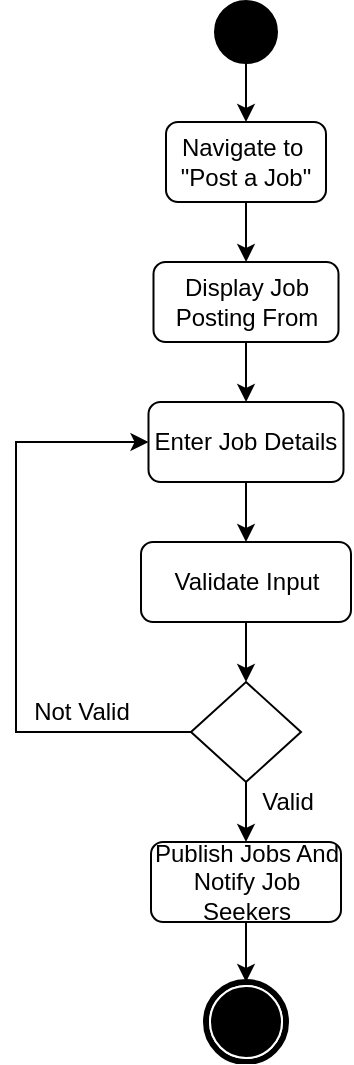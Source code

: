 <mxfile version="26.2.2">
  <diagram name="Page-1" id="AUs1ahVUK8uHBAeh4c81">
    <mxGraphModel dx="788" dy="524" grid="1" gridSize="10" guides="1" tooltips="1" connect="1" arrows="1" fold="1" page="1" pageScale="1" pageWidth="850" pageHeight="1100" math="0" shadow="0">
      <root>
        <mxCell id="0" />
        <mxCell id="1" parent="0" />
        <mxCell id="A14_2DxmDHKERhYyyaqD-6" style="edgeStyle=orthogonalEdgeStyle;rounded=0;orthogonalLoop=1;jettySize=auto;html=1;exitX=0.5;exitY=1;exitDx=0;exitDy=0;exitPerimeter=0;" parent="1" source="A14_2DxmDHKERhYyyaqD-4" edge="1">
          <mxGeometry relative="1" as="geometry">
            <mxPoint x="375" y="150" as="targetPoint" />
          </mxGeometry>
        </mxCell>
        <mxCell id="A14_2DxmDHKERhYyyaqD-4" value="" style="strokeWidth=2;html=1;shape=mxgraph.flowchart.start_2;whiteSpace=wrap;fillColor=#000000;" parent="1" vertex="1">
          <mxGeometry x="360" y="90" width="30" height="30" as="geometry" />
        </mxCell>
        <mxCell id="A14_2DxmDHKERhYyyaqD-8" style="edgeStyle=orthogonalEdgeStyle;rounded=0;orthogonalLoop=1;jettySize=auto;html=1;exitX=0.5;exitY=1;exitDx=0;exitDy=0;" parent="1" source="A14_2DxmDHKERhYyyaqD-7" target="A14_2DxmDHKERhYyyaqD-9" edge="1">
          <mxGeometry relative="1" as="geometry">
            <mxPoint x="375" y="230" as="targetPoint" />
          </mxGeometry>
        </mxCell>
        <mxCell id="A14_2DxmDHKERhYyyaqD-7" value="Navigate to&amp;nbsp;&lt;br&gt;&quot;Post a Job&quot;" style="rounded=1;whiteSpace=wrap;html=1;" parent="1" vertex="1">
          <mxGeometry x="335" y="150" width="80" height="40" as="geometry" />
        </mxCell>
        <mxCell id="A14_2DxmDHKERhYyyaqD-10" style="edgeStyle=orthogonalEdgeStyle;rounded=0;orthogonalLoop=1;jettySize=auto;html=1;exitX=0.5;exitY=1;exitDx=0;exitDy=0;" parent="1" source="A14_2DxmDHKERhYyyaqD-9" target="A14_2DxmDHKERhYyyaqD-11" edge="1">
          <mxGeometry relative="1" as="geometry">
            <mxPoint x="375" y="300" as="targetPoint" />
          </mxGeometry>
        </mxCell>
        <mxCell id="A14_2DxmDHKERhYyyaqD-9" value="Display Job Posting From" style="rounded=1;whiteSpace=wrap;html=1;" parent="1" vertex="1">
          <mxGeometry x="328.75" y="220" width="92.5" height="40" as="geometry" />
        </mxCell>
        <mxCell id="A14_2DxmDHKERhYyyaqD-12" style="edgeStyle=orthogonalEdgeStyle;rounded=0;orthogonalLoop=1;jettySize=auto;html=1;exitX=0.5;exitY=1;exitDx=0;exitDy=0;" parent="1" source="A14_2DxmDHKERhYyyaqD-11" target="A14_2DxmDHKERhYyyaqD-13" edge="1">
          <mxGeometry relative="1" as="geometry">
            <mxPoint x="375" y="360" as="targetPoint" />
          </mxGeometry>
        </mxCell>
        <mxCell id="A14_2DxmDHKERhYyyaqD-11" value="Enter Job Details" style="rounded=1;whiteSpace=wrap;html=1;" parent="1" vertex="1">
          <mxGeometry x="326.25" y="290" width="97.5" height="40" as="geometry" />
        </mxCell>
        <mxCell id="A14_2DxmDHKERhYyyaqD-14" style="edgeStyle=orthogonalEdgeStyle;rounded=0;orthogonalLoop=1;jettySize=auto;html=1;exitX=0.5;exitY=1;exitDx=0;exitDy=0;" parent="1" source="A14_2DxmDHKERhYyyaqD-13" target="A14_2DxmDHKERhYyyaqD-15" edge="1">
          <mxGeometry relative="1" as="geometry">
            <mxPoint x="375" y="440" as="targetPoint" />
          </mxGeometry>
        </mxCell>
        <mxCell id="A14_2DxmDHKERhYyyaqD-13" value="Validate Input" style="rounded=1;whiteSpace=wrap;html=1;" parent="1" vertex="1">
          <mxGeometry x="322.5" y="360" width="105" height="40" as="geometry" />
        </mxCell>
        <mxCell id="A14_2DxmDHKERhYyyaqD-16" style="edgeStyle=orthogonalEdgeStyle;rounded=0;orthogonalLoop=1;jettySize=auto;html=1;exitX=0.5;exitY=1;exitDx=0;exitDy=0;" parent="1" source="A14_2DxmDHKERhYyyaqD-15" target="A14_2DxmDHKERhYyyaqD-17" edge="1">
          <mxGeometry relative="1" as="geometry">
            <mxPoint x="375" y="510" as="targetPoint" />
          </mxGeometry>
        </mxCell>
        <mxCell id="A14_2DxmDHKERhYyyaqD-20" style="edgeStyle=orthogonalEdgeStyle;rounded=0;orthogonalLoop=1;jettySize=auto;html=1;exitX=0;exitY=0.5;exitDx=0;exitDy=0;entryX=0;entryY=0.5;entryDx=0;entryDy=0;" parent="1" source="A14_2DxmDHKERhYyyaqD-15" target="A14_2DxmDHKERhYyyaqD-11" edge="1">
          <mxGeometry relative="1" as="geometry">
            <Array as="points">
              <mxPoint x="260" y="455" />
              <mxPoint x="260" y="310" />
            </Array>
          </mxGeometry>
        </mxCell>
        <mxCell id="A14_2DxmDHKERhYyyaqD-15" value="" style="rhombus;whiteSpace=wrap;html=1;" parent="1" vertex="1">
          <mxGeometry x="347.5" y="430" width="55" height="50" as="geometry" />
        </mxCell>
        <mxCell id="A14_2DxmDHKERhYyyaqD-18" style="edgeStyle=orthogonalEdgeStyle;rounded=0;orthogonalLoop=1;jettySize=auto;html=1;exitX=0.5;exitY=1;exitDx=0;exitDy=0;" parent="1" source="A14_2DxmDHKERhYyyaqD-17" edge="1">
          <mxGeometry relative="1" as="geometry">
            <mxPoint x="375" y="580" as="targetPoint" />
          </mxGeometry>
        </mxCell>
        <mxCell id="A14_2DxmDHKERhYyyaqD-17" value="Publish Jobs And Notify Job Seekers" style="rounded=1;whiteSpace=wrap;html=1;" parent="1" vertex="1">
          <mxGeometry x="327.5" y="510" width="95" height="40" as="geometry" />
        </mxCell>
        <mxCell id="A14_2DxmDHKERhYyyaqD-19" value="" style="points=[[0.145,0.145,0],[0.5,0,0],[0.855,0.145,0],[1,0.5,0],[0.855,0.855,0],[0.5,1,0],[0.145,0.855,0],[0,0.5,0]];shape=mxgraph.bpmn.event;html=1;verticalLabelPosition=bottom;labelBackgroundColor=#ffffff;verticalAlign=top;align=center;perimeter=ellipsePerimeter;outlineConnect=0;aspect=fixed;outline=end;symbol=terminate;" parent="1" vertex="1">
          <mxGeometry x="355" y="580" width="40" height="40" as="geometry" />
        </mxCell>
        <mxCell id="A14_2DxmDHKERhYyyaqD-21" value="Valid" style="text;html=1;align=center;verticalAlign=middle;whiteSpace=wrap;rounded=0;" parent="1" vertex="1">
          <mxGeometry x="371.25" y="480" width="50" height="20" as="geometry" />
        </mxCell>
        <mxCell id="A14_2DxmDHKERhYyyaqD-22" value="Not Valid" style="text;html=1;align=center;verticalAlign=middle;whiteSpace=wrap;rounded=0;" parent="1" vertex="1">
          <mxGeometry x="262.5" y="430" width="60" height="30" as="geometry" />
        </mxCell>
      </root>
    </mxGraphModel>
  </diagram>
</mxfile>
